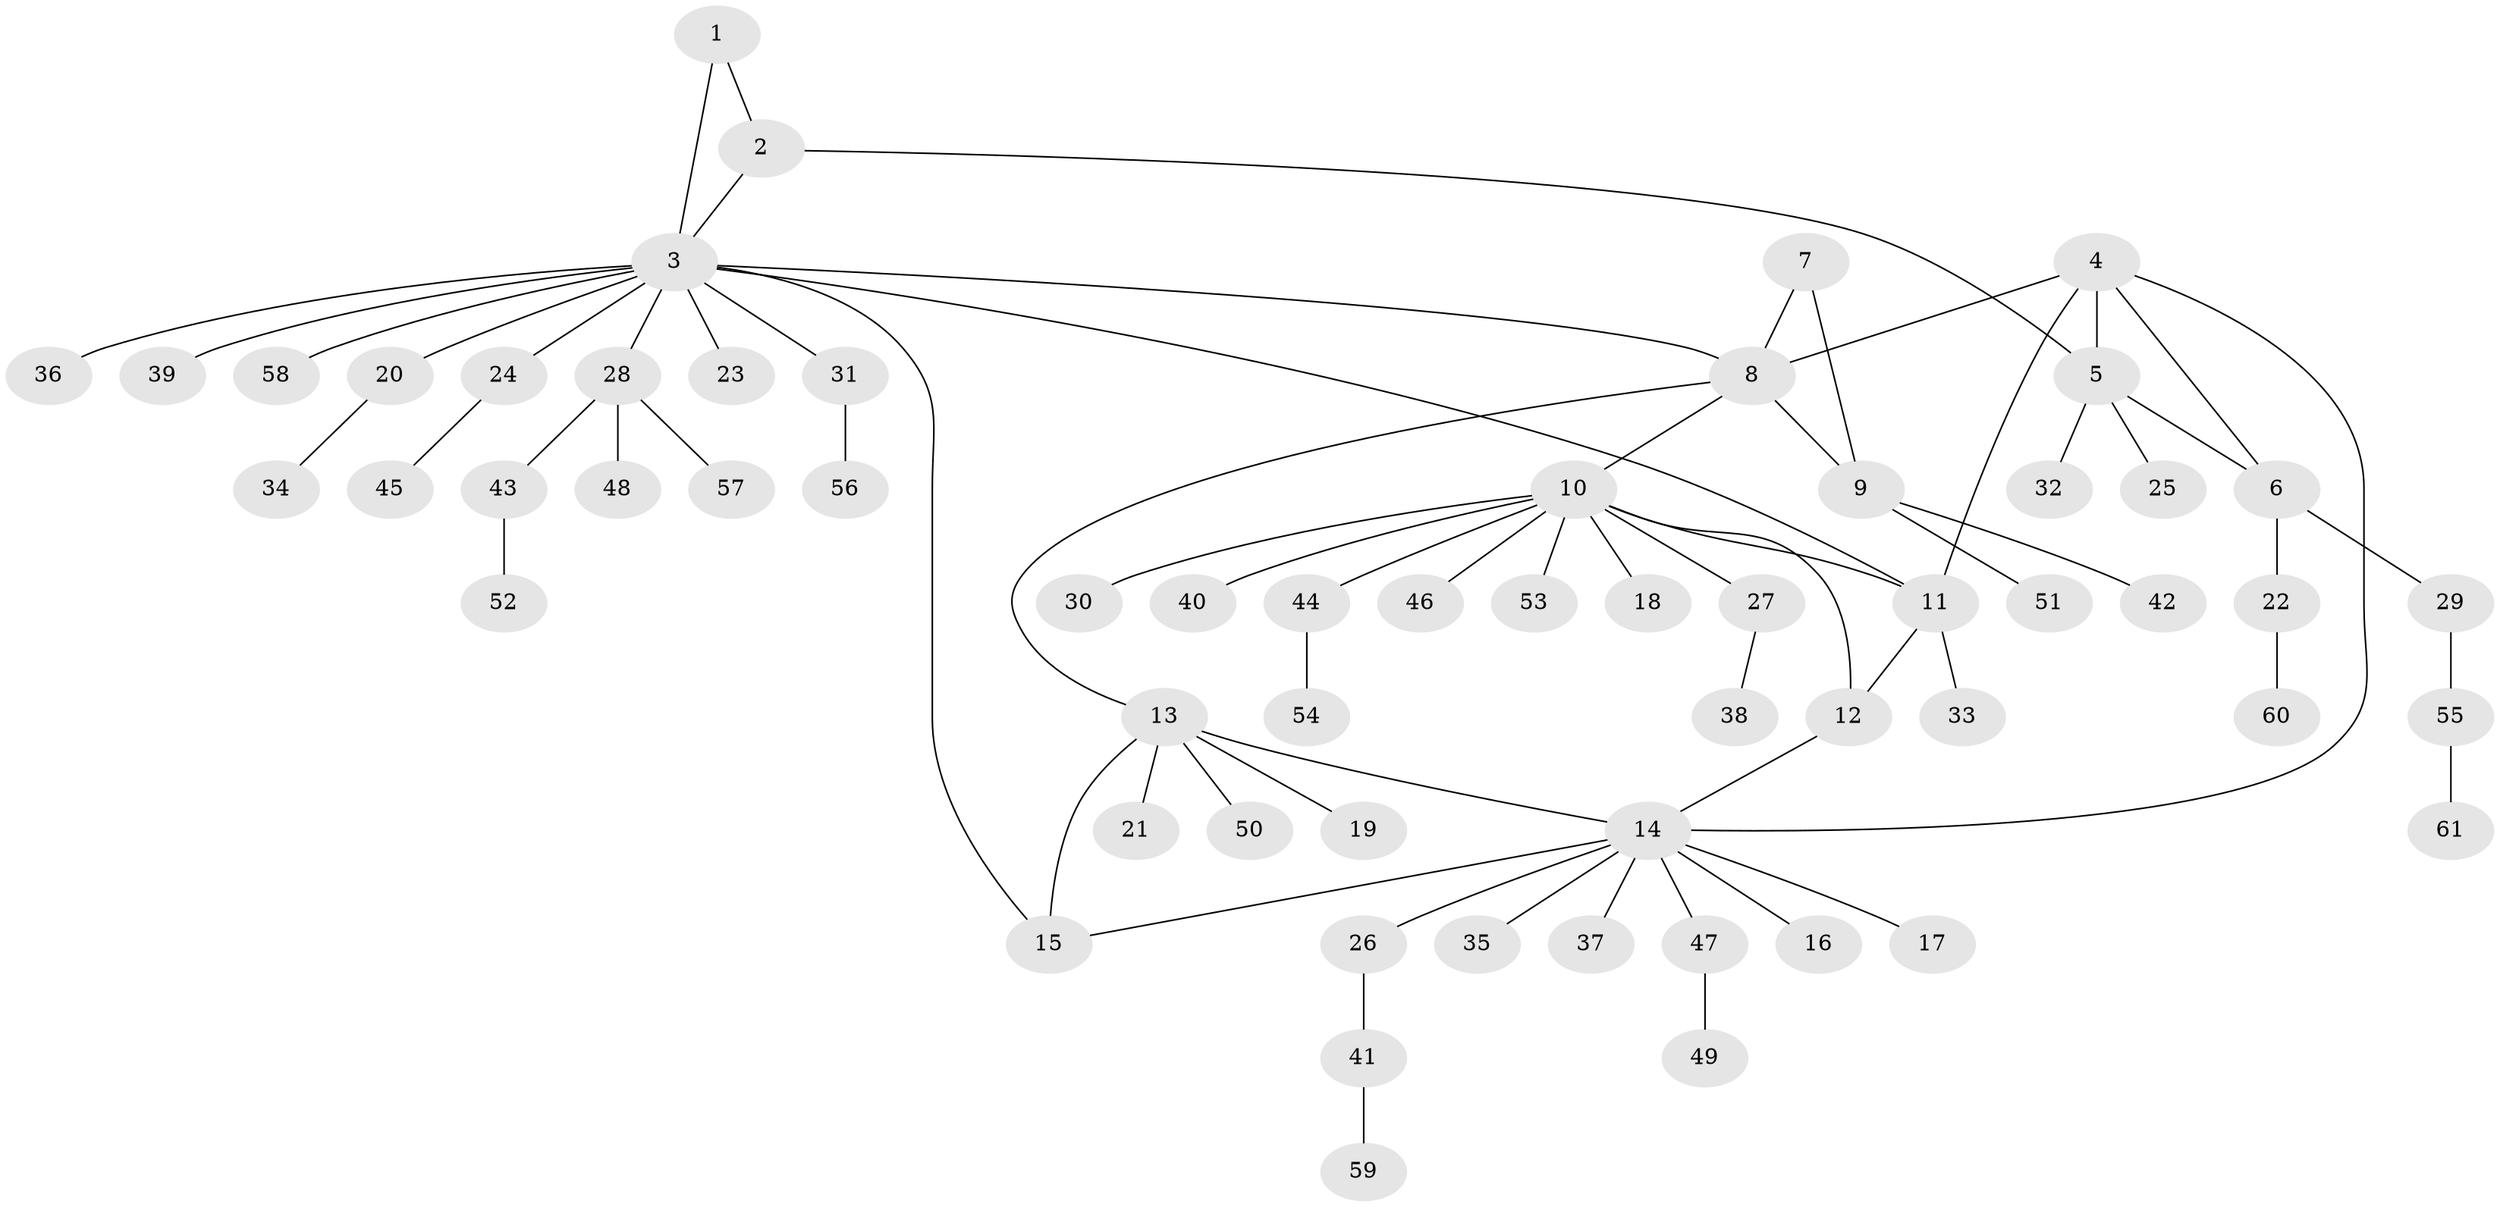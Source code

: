 // Generated by graph-tools (version 1.1) at 2025/37/03/09/25 02:37:11]
// undirected, 61 vertices, 71 edges
graph export_dot {
graph [start="1"]
  node [color=gray90,style=filled];
  1;
  2;
  3;
  4;
  5;
  6;
  7;
  8;
  9;
  10;
  11;
  12;
  13;
  14;
  15;
  16;
  17;
  18;
  19;
  20;
  21;
  22;
  23;
  24;
  25;
  26;
  27;
  28;
  29;
  30;
  31;
  32;
  33;
  34;
  35;
  36;
  37;
  38;
  39;
  40;
  41;
  42;
  43;
  44;
  45;
  46;
  47;
  48;
  49;
  50;
  51;
  52;
  53;
  54;
  55;
  56;
  57;
  58;
  59;
  60;
  61;
  1 -- 2;
  1 -- 3;
  2 -- 3;
  2 -- 5;
  3 -- 8;
  3 -- 11;
  3 -- 15;
  3 -- 20;
  3 -- 23;
  3 -- 24;
  3 -- 28;
  3 -- 31;
  3 -- 36;
  3 -- 39;
  3 -- 58;
  4 -- 5;
  4 -- 6;
  4 -- 8;
  4 -- 11;
  4 -- 14;
  5 -- 6;
  5 -- 25;
  5 -- 32;
  6 -- 22;
  6 -- 29;
  7 -- 8;
  7 -- 9;
  8 -- 9;
  8 -- 10;
  8 -- 13;
  9 -- 42;
  9 -- 51;
  10 -- 11;
  10 -- 12;
  10 -- 18;
  10 -- 27;
  10 -- 30;
  10 -- 40;
  10 -- 44;
  10 -- 46;
  10 -- 53;
  11 -- 12;
  11 -- 33;
  12 -- 14;
  13 -- 14;
  13 -- 15;
  13 -- 19;
  13 -- 21;
  13 -- 50;
  14 -- 15;
  14 -- 16;
  14 -- 17;
  14 -- 26;
  14 -- 35;
  14 -- 37;
  14 -- 47;
  20 -- 34;
  22 -- 60;
  24 -- 45;
  26 -- 41;
  27 -- 38;
  28 -- 43;
  28 -- 48;
  28 -- 57;
  29 -- 55;
  31 -- 56;
  41 -- 59;
  43 -- 52;
  44 -- 54;
  47 -- 49;
  55 -- 61;
}
